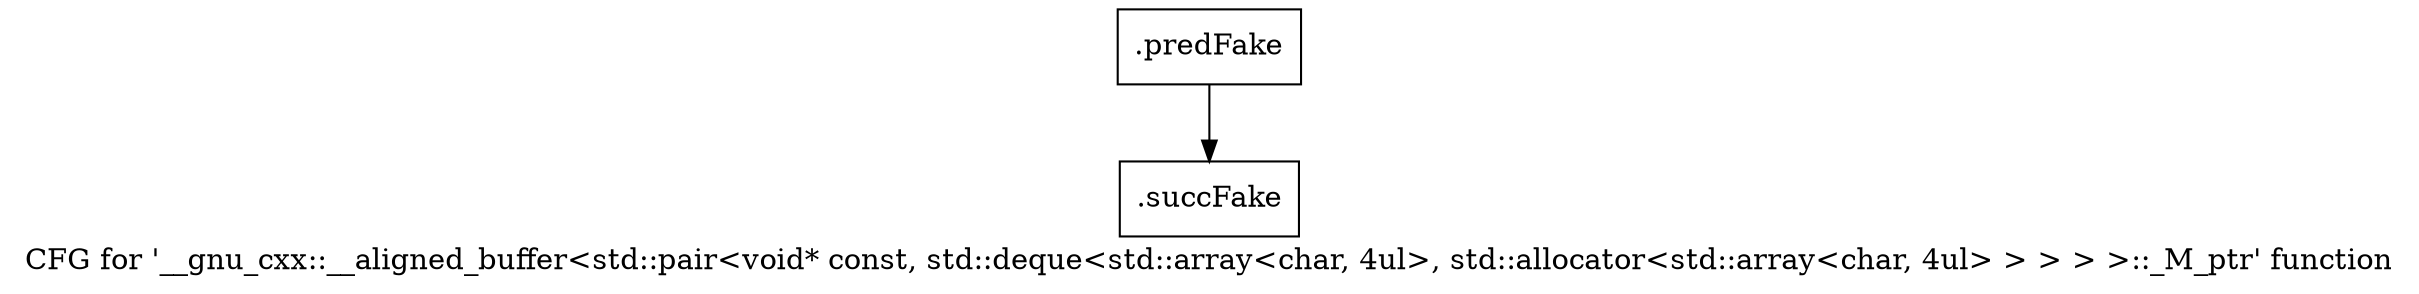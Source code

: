 digraph "CFG for '__gnu_cxx::__aligned_buffer\<std::pair\<void* const, std::deque\<std::array\<char, 4ul\>, std::allocator\<std::array\<char, 4ul\> \> \> \> \>::_M_ptr' function" {
	label="CFG for '__gnu_cxx::__aligned_buffer\<std::pair\<void* const, std::deque\<std::array\<char, 4ul\>, std::allocator\<std::array\<char, 4ul\> \> \> \> \>::_M_ptr' function";

	Node0x3b7d9a0 [shape=record,filename="",linenumber="",label="{.predFake}"];
	Node0x3b7d9a0 -> Node0x3c8d5e0[ callList="" memoryops="" filename="/usr/vitis/Vitis_HLS/2020.2/tps/lnx64/gcc-6.2.0/lib/gcc/x86_64-pc-linux-gnu/6.2.0/../../../../include/c++/6.2.0/ext/aligned_buffer.h" execusionnum="1310811"];
	Node0x3c8d5e0 [shape=record,filename="/usr/vitis/Vitis_HLS/2020.2/tps/lnx64/gcc-6.2.0/lib/gcc/x86_64-pc-linux-gnu/6.2.0/../../../../include/c++/6.2.0/ext/aligned_buffer.h",linenumber="110",label="{.succFake}"];
}
